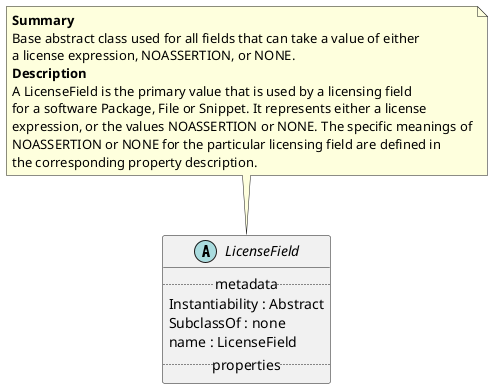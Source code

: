 @startuml
abstract LicenseField {
.. metadata ..
    Instantiability : Abstract
    SubclassOf : none
    name : LicenseField
.. properties ..
}
note top of LicenseField
<b>Summary</b>
Base abstract class used for all fields that can take a value of either
a license expression, NOASSERTION, or NONE.
<b>Description</b>
A LicenseField is the primary value that is used by a licensing field
for a software Package, File or Snippet. It represents either a license
expression, or the values NOASSERTION or NONE. The specific meanings of
NOASSERTION or NONE for the particular licensing field are defined in
the corresponding property description.
end note
@enduml
